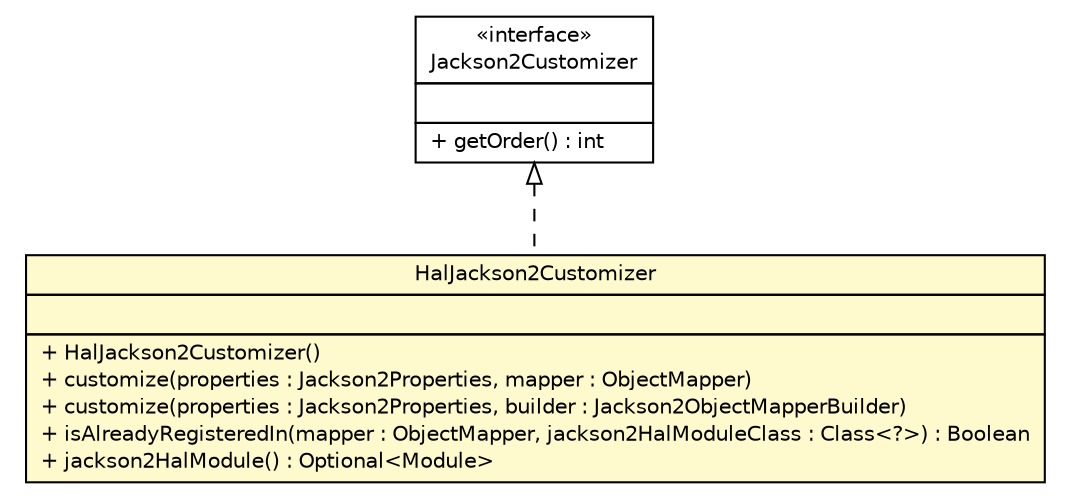 #!/usr/local/bin/dot
#
# Class diagram 
# Generated by UMLGraph version R5_6-24-gf6e263 (http://www.umlgraph.org/)
#

digraph G {
	edge [fontname="Helvetica",fontsize=10,labelfontname="Helvetica",labelfontsize=10];
	node [fontname="Helvetica",fontsize=10,shape=plaintext];
	nodesep=0.25;
	ranksep=0.5;
	// top.infra.jackson2.HalJackson2Customizer
	c951 [label=<<table title="top.infra.jackson2.HalJackson2Customizer" border="0" cellborder="1" cellspacing="0" cellpadding="2" port="p" bgcolor="lemonChiffon" href="./HalJackson2Customizer.html">
		<tr><td><table border="0" cellspacing="0" cellpadding="1">
<tr><td align="center" balign="center"> HalJackson2Customizer </td></tr>
		</table></td></tr>
		<tr><td><table border="0" cellspacing="0" cellpadding="1">
<tr><td align="left" balign="left">  </td></tr>
		</table></td></tr>
		<tr><td><table border="0" cellspacing="0" cellpadding="1">
<tr><td align="left" balign="left"> + HalJackson2Customizer() </td></tr>
<tr><td align="left" balign="left"> + customize(properties : Jackson2Properties, mapper : ObjectMapper) </td></tr>
<tr><td align="left" balign="left"> + customize(properties : Jackson2Properties, builder : Jackson2ObjectMapperBuilder) </td></tr>
<tr><td align="left" balign="left"> + isAlreadyRegisteredIn(mapper : ObjectMapper, jackson2HalModuleClass : Class&lt;?&gt;) : Boolean </td></tr>
<tr><td align="left" balign="left"> + jackson2HalModule() : Optional&lt;Module&gt; </td></tr>
		</table></td></tr>
		</table>>, URL="./HalJackson2Customizer.html", fontname="Helvetica", fontcolor="black", fontsize=10.0];
	// top.infra.jackson2.Jackson2Customizer
	c967 [label=<<table title="top.infra.jackson2.Jackson2Customizer" border="0" cellborder="1" cellspacing="0" cellpadding="2" port="p" href="./Jackson2Customizer.html">
		<tr><td><table border="0" cellspacing="0" cellpadding="1">
<tr><td align="center" balign="center"> &#171;interface&#187; </td></tr>
<tr><td align="center" balign="center"> Jackson2Customizer </td></tr>
		</table></td></tr>
		<tr><td><table border="0" cellspacing="0" cellpadding="1">
<tr><td align="left" balign="left">  </td></tr>
		</table></td></tr>
		<tr><td><table border="0" cellspacing="0" cellpadding="1">
<tr><td align="left" balign="left"> + getOrder() : int </td></tr>
		</table></td></tr>
		</table>>, URL="./Jackson2Customizer.html", fontname="Helvetica", fontcolor="black", fontsize=10.0];
	//top.infra.jackson2.HalJackson2Customizer implements top.infra.jackson2.Jackson2Customizer
	c967:p -> c951:p [dir=back,arrowtail=empty,style=dashed];
}

